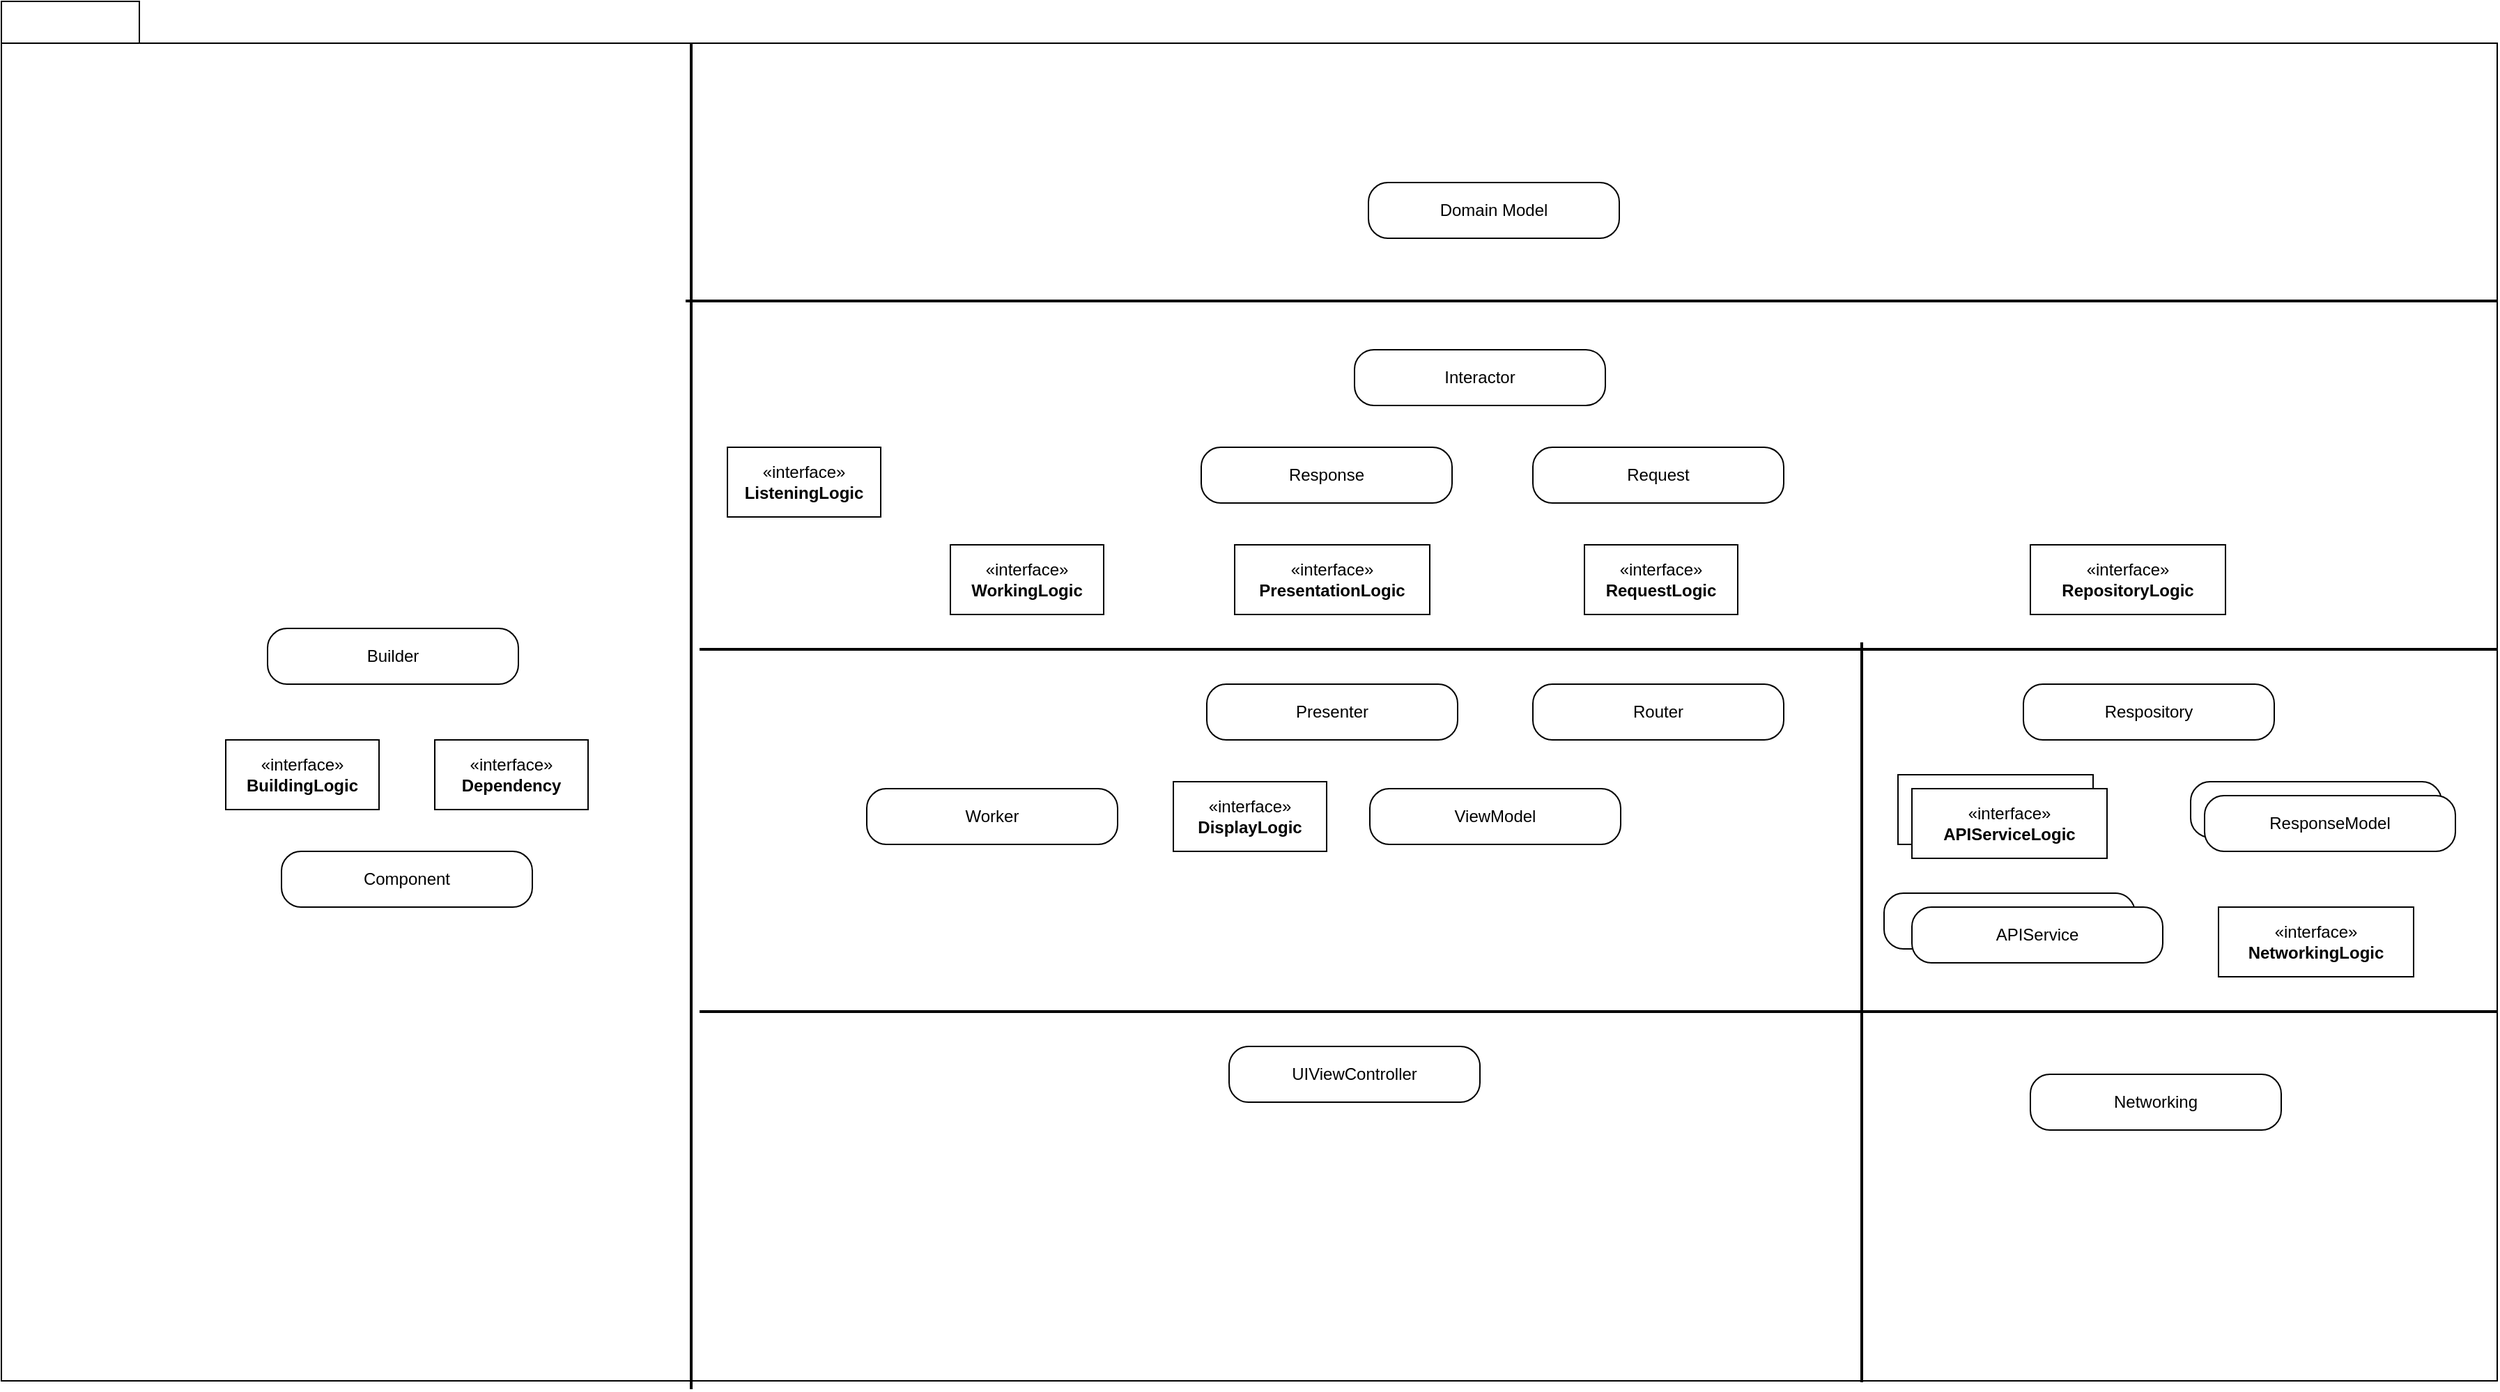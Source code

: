 <mxfile version="22.1.3" type="github">
  <diagram id="C5RBs43oDa-KdzZeNtuy" name="컴파일타임의존성">
    <mxGraphModel dx="2099" dy="801" grid="1" gridSize="10" guides="1" tooltips="1" connect="1" arrows="1" fold="1" page="1" pageScale="1" pageWidth="827" pageHeight="1169" math="0" shadow="0">
      <root>
        <mxCell id="WIyWlLk6GJQsqaUBKTNV-0" />
        <mxCell id="WIyWlLk6GJQsqaUBKTNV-1" parent="WIyWlLk6GJQsqaUBKTNV-0" />
        <mxCell id="KBdsOxHRQ0m3mg_pdTkf-87" value="" style="shape=folder;fontStyle=1;tabWidth=80;tabHeight=30;tabPosition=left;html=1;boundedLbl=1;whiteSpace=wrap;" vertex="1" parent="WIyWlLk6GJQsqaUBKTNV-1">
          <mxGeometry x="-431" width="1791" height="990" as="geometry" />
        </mxCell>
        <mxCell id="KBdsOxHRQ0m3mg_pdTkf-2" value="Builder" style="rounded=1;whiteSpace=wrap;html=1;arcSize=35;" vertex="1" parent="WIyWlLk6GJQsqaUBKTNV-1">
          <mxGeometry x="-240" y="450" width="180" height="40" as="geometry" />
        </mxCell>
        <mxCell id="KBdsOxHRQ0m3mg_pdTkf-4" value="Presenter" style="rounded=1;whiteSpace=wrap;html=1;arcSize=35;" vertex="1" parent="WIyWlLk6GJQsqaUBKTNV-1">
          <mxGeometry x="434" y="490" width="180" height="40" as="geometry" />
        </mxCell>
        <mxCell id="KBdsOxHRQ0m3mg_pdTkf-5" value="Router" style="rounded=1;whiteSpace=wrap;html=1;arcSize=35;" vertex="1" parent="WIyWlLk6GJQsqaUBKTNV-1">
          <mxGeometry x="668" y="490" width="180" height="40" as="geometry" />
        </mxCell>
        <mxCell id="KBdsOxHRQ0m3mg_pdTkf-6" value="Interactor" style="rounded=1;whiteSpace=wrap;html=1;arcSize=35;" vertex="1" parent="WIyWlLk6GJQsqaUBKTNV-1">
          <mxGeometry x="540" y="250" width="180" height="40" as="geometry" />
        </mxCell>
        <mxCell id="KBdsOxHRQ0m3mg_pdTkf-7" value="UIViewController" style="rounded=1;whiteSpace=wrap;html=1;arcSize=35;" vertex="1" parent="WIyWlLk6GJQsqaUBKTNV-1">
          <mxGeometry x="450" y="750" width="180" height="40" as="geometry" />
        </mxCell>
        <mxCell id="KBdsOxHRQ0m3mg_pdTkf-48" value="«interface»&lt;br&gt;&lt;b&gt;BuildingLogic&lt;/b&gt;" style="html=1;whiteSpace=wrap;" vertex="1" parent="WIyWlLk6GJQsqaUBKTNV-1">
          <mxGeometry x="-270" y="530" width="110" height="50" as="geometry" />
        </mxCell>
        <mxCell id="KBdsOxHRQ0m3mg_pdTkf-49" value="«interface»&lt;br&gt;&lt;b&gt;ListeningLogic&lt;/b&gt;" style="html=1;whiteSpace=wrap;" vertex="1" parent="WIyWlLk6GJQsqaUBKTNV-1">
          <mxGeometry x="90" y="320" width="110" height="50" as="geometry" />
        </mxCell>
        <mxCell id="KBdsOxHRQ0m3mg_pdTkf-50" value="«interface»&lt;br&gt;&lt;b&gt;Dependency&lt;/b&gt;" style="html=1;whiteSpace=wrap;" vertex="1" parent="WIyWlLk6GJQsqaUBKTNV-1">
          <mxGeometry x="-120" y="530" width="110" height="50" as="geometry" />
        </mxCell>
        <mxCell id="KBdsOxHRQ0m3mg_pdTkf-52" value="Component" style="rounded=1;whiteSpace=wrap;html=1;arcSize=35;" vertex="1" parent="WIyWlLk6GJQsqaUBKTNV-1">
          <mxGeometry x="-230" y="610" width="180" height="40" as="geometry" />
        </mxCell>
        <mxCell id="KBdsOxHRQ0m3mg_pdTkf-55" value="Worker" style="rounded=1;whiteSpace=wrap;html=1;arcSize=35;" vertex="1" parent="WIyWlLk6GJQsqaUBKTNV-1">
          <mxGeometry x="190" y="565" width="180" height="40" as="geometry" />
        </mxCell>
        <mxCell id="KBdsOxHRQ0m3mg_pdTkf-56" value="«interface»&lt;br&gt;&lt;b&gt;DisplayLogic&lt;/b&gt;" style="html=1;whiteSpace=wrap;" vertex="1" parent="WIyWlLk6GJQsqaUBKTNV-1">
          <mxGeometry x="410" y="560" width="110" height="50" as="geometry" />
        </mxCell>
        <mxCell id="KBdsOxHRQ0m3mg_pdTkf-57" value="ViewModel" style="rounded=1;whiteSpace=wrap;html=1;arcSize=35;" vertex="1" parent="WIyWlLk6GJQsqaUBKTNV-1">
          <mxGeometry x="551" y="565" width="180" height="40" as="geometry" />
        </mxCell>
        <mxCell id="KBdsOxHRQ0m3mg_pdTkf-58" value="«interface»&lt;br&gt;&lt;b&gt;RequestLogic&lt;/b&gt;" style="html=1;whiteSpace=wrap;" vertex="1" parent="WIyWlLk6GJQsqaUBKTNV-1">
          <mxGeometry x="705" y="390" width="110" height="50" as="geometry" />
        </mxCell>
        <mxCell id="KBdsOxHRQ0m3mg_pdTkf-59" value="Request" style="rounded=1;whiteSpace=wrap;html=1;arcSize=35;" vertex="1" parent="WIyWlLk6GJQsqaUBKTNV-1">
          <mxGeometry x="668" y="320" width="180" height="40" as="geometry" />
        </mxCell>
        <mxCell id="KBdsOxHRQ0m3mg_pdTkf-61" value="«interface»&lt;br&gt;&lt;b&gt;WorkingLogic&lt;/b&gt;" style="html=1;whiteSpace=wrap;" vertex="1" parent="WIyWlLk6GJQsqaUBKTNV-1">
          <mxGeometry x="250" y="390" width="110" height="50" as="geometry" />
        </mxCell>
        <mxCell id="KBdsOxHRQ0m3mg_pdTkf-62" value="«interface»&lt;br&gt;&lt;b&gt;PresentationLogic&lt;/b&gt;" style="html=1;whiteSpace=wrap;" vertex="1" parent="WIyWlLk6GJQsqaUBKTNV-1">
          <mxGeometry x="454" y="390" width="140" height="50" as="geometry" />
        </mxCell>
        <mxCell id="KBdsOxHRQ0m3mg_pdTkf-63" value="Response" style="rounded=1;whiteSpace=wrap;html=1;arcSize=35;" vertex="1" parent="WIyWlLk6GJQsqaUBKTNV-1">
          <mxGeometry x="430" y="320" width="180" height="40" as="geometry" />
        </mxCell>
        <mxCell id="KBdsOxHRQ0m3mg_pdTkf-67" value="Respository" style="rounded=1;whiteSpace=wrap;html=1;arcSize=35;" vertex="1" parent="WIyWlLk6GJQsqaUBKTNV-1">
          <mxGeometry x="1020" y="490" width="180" height="40" as="geometry" />
        </mxCell>
        <mxCell id="KBdsOxHRQ0m3mg_pdTkf-69" value="Domain Model" style="rounded=1;whiteSpace=wrap;html=1;arcSize=35;" vertex="1" parent="WIyWlLk6GJQsqaUBKTNV-1">
          <mxGeometry x="550" y="130" width="180" height="40" as="geometry" />
        </mxCell>
        <mxCell id="KBdsOxHRQ0m3mg_pdTkf-74" value="Networking" style="rounded=1;whiteSpace=wrap;html=1;arcSize=35;" vertex="1" parent="WIyWlLk6GJQsqaUBKTNV-1">
          <mxGeometry x="1025" y="770" width="180" height="40" as="geometry" />
        </mxCell>
        <mxCell id="KBdsOxHRQ0m3mg_pdTkf-75" value="«interface»&lt;br&gt;&lt;b&gt;NetworkingLogic&lt;/b&gt;" style="html=1;whiteSpace=wrap;" vertex="1" parent="WIyWlLk6GJQsqaUBKTNV-1">
          <mxGeometry x="1160" y="650" width="140" height="50" as="geometry" />
        </mxCell>
        <mxCell id="KBdsOxHRQ0m3mg_pdTkf-81" value="" style="line;strokeWidth=2;html=1;" vertex="1" parent="WIyWlLk6GJQsqaUBKTNV-1">
          <mxGeometry x="60" y="210" width="1300" height="10" as="geometry" />
        </mxCell>
        <mxCell id="KBdsOxHRQ0m3mg_pdTkf-82" value="«interface»&lt;br&gt;&lt;b&gt;RepositoryLogic&lt;/b&gt;" style="html=1;whiteSpace=wrap;" vertex="1" parent="WIyWlLk6GJQsqaUBKTNV-1">
          <mxGeometry x="1025" y="390" width="140" height="50" as="geometry" />
        </mxCell>
        <mxCell id="KBdsOxHRQ0m3mg_pdTkf-85" value="" style="line;strokeWidth=2;html=1;" vertex="1" parent="WIyWlLk6GJQsqaUBKTNV-1">
          <mxGeometry x="70" y="460" width="1290" height="10" as="geometry" />
        </mxCell>
        <mxCell id="KBdsOxHRQ0m3mg_pdTkf-86" value="" style="line;strokeWidth=2;html=1;" vertex="1" parent="WIyWlLk6GJQsqaUBKTNV-1">
          <mxGeometry x="70" y="720" width="1290" height="10" as="geometry" />
        </mxCell>
        <mxCell id="KBdsOxHRQ0m3mg_pdTkf-88" value="" style="group" vertex="1" connectable="0" parent="WIyWlLk6GJQsqaUBKTNV-1">
          <mxGeometry x="1140" y="560" width="190" height="50" as="geometry" />
        </mxCell>
        <mxCell id="KBdsOxHRQ0m3mg_pdTkf-71" value="ResponseModel" style="rounded=1;whiteSpace=wrap;html=1;arcSize=35;" vertex="1" parent="KBdsOxHRQ0m3mg_pdTkf-88">
          <mxGeometry width="180" height="40" as="geometry" />
        </mxCell>
        <mxCell id="KBdsOxHRQ0m3mg_pdTkf-77" value="ResponseModel" style="rounded=1;whiteSpace=wrap;html=1;arcSize=35;" vertex="1" parent="KBdsOxHRQ0m3mg_pdTkf-88">
          <mxGeometry x="10" y="10" width="180" height="40" as="geometry" />
        </mxCell>
        <mxCell id="KBdsOxHRQ0m3mg_pdTkf-89" value="" style="group" vertex="1" connectable="0" parent="WIyWlLk6GJQsqaUBKTNV-1">
          <mxGeometry x="920" y="640" width="200" height="50" as="geometry" />
        </mxCell>
        <mxCell id="KBdsOxHRQ0m3mg_pdTkf-72" value="APIService" style="rounded=1;whiteSpace=wrap;html=1;arcSize=35;" vertex="1" parent="KBdsOxHRQ0m3mg_pdTkf-89">
          <mxGeometry width="180" height="40" as="geometry" />
        </mxCell>
        <mxCell id="KBdsOxHRQ0m3mg_pdTkf-76" value="APIService" style="rounded=1;whiteSpace=wrap;html=1;arcSize=35;" vertex="1" parent="KBdsOxHRQ0m3mg_pdTkf-89">
          <mxGeometry x="20" y="10" width="180" height="40" as="geometry" />
        </mxCell>
        <mxCell id="KBdsOxHRQ0m3mg_pdTkf-90" value="" style="group" vertex="1" connectable="0" parent="WIyWlLk6GJQsqaUBKTNV-1">
          <mxGeometry x="930" y="555" width="150" height="60" as="geometry" />
        </mxCell>
        <mxCell id="KBdsOxHRQ0m3mg_pdTkf-83" value="«interface»&lt;br&gt;&lt;b&gt;APIServiceLogic&lt;/b&gt;" style="html=1;whiteSpace=wrap;" vertex="1" parent="KBdsOxHRQ0m3mg_pdTkf-90">
          <mxGeometry width="140" height="50" as="geometry" />
        </mxCell>
        <mxCell id="KBdsOxHRQ0m3mg_pdTkf-84" value="«interface»&lt;br&gt;&lt;b&gt;APIServiceLogic&lt;/b&gt;" style="html=1;whiteSpace=wrap;" vertex="1" parent="KBdsOxHRQ0m3mg_pdTkf-90">
          <mxGeometry x="10" y="10" width="140" height="50" as="geometry" />
        </mxCell>
        <mxCell id="KBdsOxHRQ0m3mg_pdTkf-91" value="" style="line;strokeWidth=2;direction=south;html=1;" vertex="1" parent="WIyWlLk6GJQsqaUBKTNV-1">
          <mxGeometry x="59" y="30" width="10" height="966" as="geometry" />
        </mxCell>
        <mxCell id="KBdsOxHRQ0m3mg_pdTkf-92" value="" style="line;strokeWidth=2;direction=south;html=1;" vertex="1" parent="WIyWlLk6GJQsqaUBKTNV-1">
          <mxGeometry x="899" y="460" width="10" height="531" as="geometry" />
        </mxCell>
      </root>
    </mxGraphModel>
  </diagram>
</mxfile>
